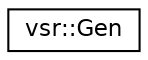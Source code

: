 digraph G
{
  edge [fontname="Helvetica",fontsize="11",labelfontname="Helvetica",labelfontsize="11"];
  node [fontname="Helvetica",fontsize="11",shape=record];
  rankdir="LR";
  Node1 [label="vsr::Gen",height=0.2,width=0.4,color="black", fillcolor="white", style="filled",URL="$classvsr_1_1_gen.html"];
}
